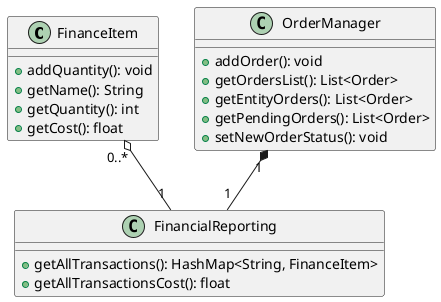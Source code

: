 @startuml 

class FinanceItem {
    +addQuantity(): void
    +getName(): String
    +getQuantity(): int
    +getCost(): float
}
class FinancialReporting {
    +getAllTransactions(): HashMap<String, FinanceItem>
    +getAllTransactionsCost(): float
}
class OrderManager {
    +addOrder(): void
    +getOrdersList(): List<Order>
    +getEntityOrders(): List<Order>
    +getPendingOrders(): List<Order>
    +setNewOrderStatus(): void
}

FinanceItem "0..*" o-- "1" FinancialReporting
OrderManager "1" *-- "1" FinancialReporting

@enduml